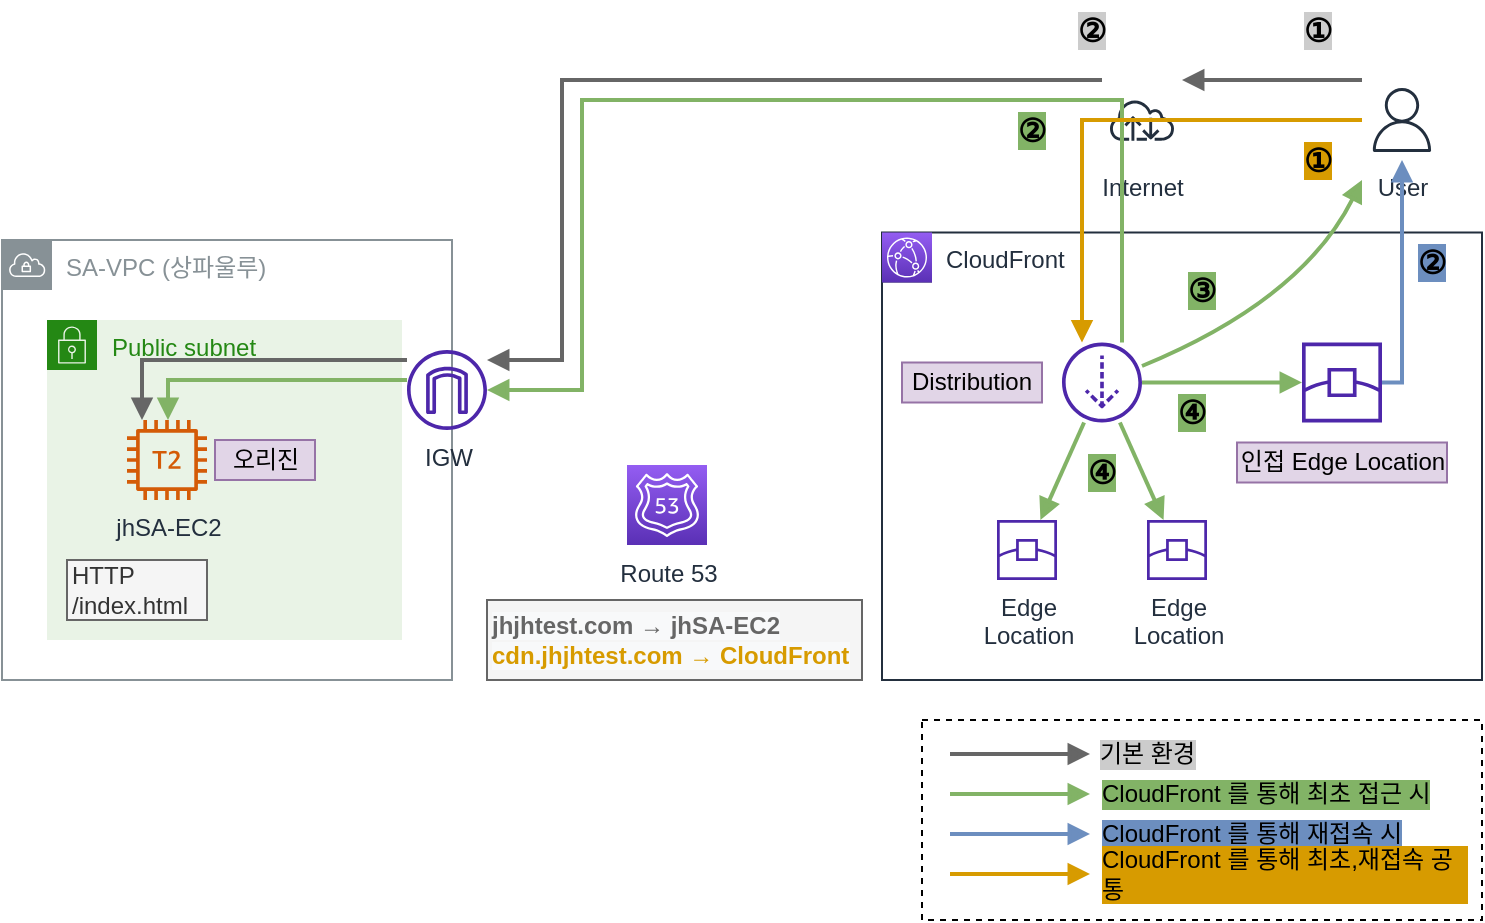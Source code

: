 <mxfile version="20.6.2" type="device"><diagram id="uu7v7_2C_GWN4xiTmrq5" name="페이지-1"><mxGraphModel dx="1106" dy="892" grid="1" gridSize="10" guides="1" tooltips="1" connect="1" arrows="1" fold="1" page="1" pageScale="1" pageWidth="827" pageHeight="1169" math="0" shadow="0"><root><mxCell id="0"/><mxCell id="1" parent="0"/><mxCell id="09tXupApQZX2YrXGSCV0-3" value="SA-VPC (상파울루)" style="sketch=0;outlineConnect=0;gradientColor=none;html=1;whiteSpace=wrap;fontSize=12;fontStyle=0;shape=mxgraph.aws4.group;grIcon=mxgraph.aws4.group_vpc;strokeColor=#879196;fillColor=none;verticalAlign=top;align=left;spacingLeft=30;fontColor=#879196;dashed=0;" parent="1" vertex="1"><mxGeometry x="40" y="140" width="225" height="220" as="geometry"/></mxCell><mxCell id="09tXupApQZX2YrXGSCV0-2" value="Public subnet" style="points=[[0,0],[0.25,0],[0.5,0],[0.75,0],[1,0],[1,0.25],[1,0.5],[1,0.75],[1,1],[0.75,1],[0.5,1],[0.25,1],[0,1],[0,0.75],[0,0.5],[0,0.25]];outlineConnect=0;gradientColor=none;html=1;whiteSpace=wrap;fontSize=12;fontStyle=0;container=1;pointerEvents=0;collapsible=0;recursiveResize=0;shape=mxgraph.aws4.group;grIcon=mxgraph.aws4.group_security_group;grStroke=0;strokeColor=#248814;fillColor=#E9F3E6;verticalAlign=top;align=left;spacingLeft=30;fontColor=#248814;dashed=0;" parent="1" vertex="1"><mxGeometry x="62.5" y="180" width="177.5" height="160" as="geometry"/></mxCell><mxCell id="09tXupApQZX2YrXGSCV0-4" value="jhSA-EC2" style="sketch=0;outlineConnect=0;fontColor=#232F3E;gradientColor=none;fillColor=#D45B07;strokeColor=none;dashed=0;verticalLabelPosition=bottom;verticalAlign=top;align=center;html=1;fontSize=12;fontStyle=0;aspect=fixed;pointerEvents=1;shape=mxgraph.aws4.t2_instance;" parent="1" vertex="1"><mxGeometry x="102.5" y="230" width="40" height="40" as="geometry"/></mxCell><mxCell id="09tXupApQZX2YrXGSCV0-5" value="HTTP&lt;br&gt;&lt;div style=&quot;&quot;&gt;&lt;span style=&quot;background-color: initial;&quot;&gt;/index.html&lt;/span&gt;&lt;/div&gt;" style="text;html=1;strokeColor=#666666;fillColor=#f5f5f5;align=left;verticalAlign=middle;whiteSpace=wrap;rounded=0;fontSize=12;fontColor=#333333;" parent="1" vertex="1"><mxGeometry x="72.5" y="300" width="70" height="30" as="geometry"/></mxCell><mxCell id="09tXupApQZX2YrXGSCV0-6" value="오리진" style="text;html=1;strokeColor=#9673a6;fillColor=#e1d5e7;align=center;verticalAlign=middle;whiteSpace=wrap;rounded=0;" parent="1" vertex="1"><mxGeometry x="146.5" y="240" width="50" height="20" as="geometry"/></mxCell><mxCell id="7UYzsFt0j6XOL-zkLfK6-21" style="edgeStyle=orthogonalEdgeStyle;rounded=0;orthogonalLoop=1;jettySize=auto;html=1;strokeWidth=2;endArrow=block;endFill=1;fillColor=#f5f5f5;strokeColor=#666666;" parent="1" source="09tXupApQZX2YrXGSCV0-7" target="09tXupApQZX2YrXGSCV0-4" edge="1"><mxGeometry relative="1" as="geometry"><Array as="points"><mxPoint x="110" y="200"/></Array></mxGeometry></mxCell><mxCell id="7UYzsFt0j6XOL-zkLfK6-33" style="edgeStyle=orthogonalEdgeStyle;rounded=0;orthogonalLoop=1;jettySize=auto;html=1;strokeWidth=2;endArrow=block;endFill=1;fillColor=#d5e8d4;strokeColor=#82b366;" parent="1" source="09tXupApQZX2YrXGSCV0-7" target="09tXupApQZX2YrXGSCV0-4" edge="1"><mxGeometry relative="1" as="geometry"><Array as="points"><mxPoint x="123" y="210"/></Array></mxGeometry></mxCell><mxCell id="09tXupApQZX2YrXGSCV0-7" value="IGW" style="sketch=0;outlineConnect=0;fontColor=#232F3E;gradientColor=none;fillColor=#4D27AA;strokeColor=none;dashed=0;verticalLabelPosition=bottom;verticalAlign=top;align=center;html=1;fontSize=12;fontStyle=0;aspect=fixed;pointerEvents=1;shape=mxgraph.aws4.internet_gateway;" parent="1" vertex="1"><mxGeometry x="242.5" y="195" width="40" height="40" as="geometry"/></mxCell><mxCell id="09tXupApQZX2YrXGSCV0-8" value="Route 53" style="sketch=0;points=[[0,0,0],[0.25,0,0],[0.5,0,0],[0.75,0,0],[1,0,0],[0,1,0],[0.25,1,0],[0.5,1,0],[0.75,1,0],[1,1,0],[0,0.25,0],[0,0.5,0],[0,0.75,0],[1,0.25,0],[1,0.5,0],[1,0.75,0]];outlineConnect=0;fontColor=#232F3E;gradientColor=#945DF2;gradientDirection=north;fillColor=#5A30B5;strokeColor=#ffffff;dashed=0;verticalLabelPosition=bottom;verticalAlign=top;align=center;html=1;fontSize=12;fontStyle=0;aspect=fixed;shape=mxgraph.aws4.resourceIcon;resIcon=mxgraph.aws4.route_53;" parent="1" vertex="1"><mxGeometry x="352.5" y="252.5" width="40" height="40" as="geometry"/></mxCell><mxCell id="09tXupApQZX2YrXGSCV0-9" value="&lt;span style=&quot;font-family: Helvetica; font-size: 12px; font-style: normal; font-variant-ligatures: normal; font-variant-caps: normal; letter-spacing: normal; orphans: 2; text-indent: 0px; text-transform: none; widows: 2; word-spacing: 0px; -webkit-text-stroke-width: 0px; background-color: rgb(248, 249, 250); text-decoration-thickness: initial; text-decoration-style: initial; text-decoration-color: initial; float: none; display: inline !important;&quot;&gt;&lt;font style=&quot;&quot; color=&quot;#666666&quot;&gt;&lt;b&gt;jhjhtest.com → jhSA-EC2&lt;/b&gt;&lt;/font&gt;&lt;/span&gt;&lt;br style=&quot;color: rgb(35, 47, 62); font-family: Helvetica; font-size: 12px; font-style: normal; font-variant-ligatures: normal; font-variant-caps: normal; font-weight: 400; letter-spacing: normal; orphans: 2; text-indent: 0px; text-transform: none; widows: 2; word-spacing: 0px; -webkit-text-stroke-width: 0px; background-color: rgb(248, 249, 250); text-decoration-thickness: initial; text-decoration-style: initial; text-decoration-color: initial;&quot;&gt;&lt;span style=&quot;font-family: Helvetica; font-size: 12px; font-style: normal; font-variant-ligatures: normal; font-variant-caps: normal; letter-spacing: normal; orphans: 2; text-indent: 0px; text-transform: none; widows: 2; word-spacing: 0px; -webkit-text-stroke-width: 0px; background-color: rgb(248, 249, 250); text-decoration-thickness: initial; text-decoration-style: initial; text-decoration-color: initial; float: none; display: inline !important;&quot;&gt;&lt;b style=&quot;&quot;&gt;&lt;font color=&quot;#d79b00&quot;&gt;cdn.jhjhtest.com → CloudFront&lt;/font&gt;&lt;/b&gt;&lt;/span&gt;" style="text;html=1;strokeColor=#666666;fillColor=#f5f5f5;align=left;verticalAlign=middle;whiteSpace=wrap;rounded=0;fontColor=#333333;" parent="1" vertex="1"><mxGeometry x="282.5" y="320" width="187.5" height="40" as="geometry"/></mxCell><mxCell id="09tXupApQZX2YrXGSCV0-10" value="CloudFront" style="points=[[0,0],[0.25,0],[0.5,0],[0.75,0],[1,0],[1,0.25],[1,0.5],[1,0.75],[1,1],[0.75,1],[0.5,1],[0.25,1],[0,1],[0,0.75],[0,0.5],[0,0.25]];outlineConnect=0;gradientColor=none;html=1;whiteSpace=wrap;fontSize=12;fontStyle=0;container=1;pointerEvents=0;collapsible=0;recursiveResize=0;shape=mxgraph.aws4.group;grIcon=mxgraph.aws4.group_aws_cloud_alt;strokeColor=#232F3E;fillColor=none;verticalAlign=top;align=left;spacingLeft=30;fontColor=#232F3E;dashed=0;" parent="1" vertex="1"><mxGeometry x="480" y="136.25" width="300" height="223.75" as="geometry"/></mxCell><mxCell id="09tXupApQZX2YrXGSCV0-11" value="" style="sketch=0;points=[[0,0,0],[0.25,0,0],[0.5,0,0],[0.75,0,0],[1,0,0],[0,1,0],[0.25,1,0],[0.5,1,0],[0.75,1,0],[1,1,0],[0,0.25,0],[0,0.5,0],[0,0.75,0],[1,0.25,0],[1,0.5,0],[1,0.75,0]];outlineConnect=0;fontColor=#232F3E;gradientColor=#945DF2;gradientDirection=north;fillColor=#5A30B5;strokeColor=#ffffff;dashed=0;verticalLabelPosition=bottom;verticalAlign=top;align=center;html=1;fontSize=12;fontStyle=0;aspect=fixed;shape=mxgraph.aws4.resourceIcon;resIcon=mxgraph.aws4.cloudfront;" parent="09tXupApQZX2YrXGSCV0-10" vertex="1"><mxGeometry width="25" height="25" as="geometry"/></mxCell><mxCell id="7UYzsFt0j6XOL-zkLfK6-35" style="edgeStyle=orthogonalEdgeStyle;rounded=0;orthogonalLoop=1;jettySize=auto;html=1;strokeWidth=2;endArrow=block;endFill=1;fillColor=#d5e8d4;strokeColor=#82b366;" parent="09tXupApQZX2YrXGSCV0-10" source="09tXupApQZX2YrXGSCV0-12" target="09tXupApQZX2YrXGSCV0-14" edge="1"><mxGeometry relative="1" as="geometry"/></mxCell><mxCell id="09tXupApQZX2YrXGSCV0-12" value="" style="sketch=0;outlineConnect=0;fontColor=#232F3E;gradientColor=none;fillColor=#4D27AA;strokeColor=none;dashed=0;verticalLabelPosition=bottom;verticalAlign=top;align=center;html=1;fontSize=12;fontStyle=0;aspect=fixed;pointerEvents=1;shape=mxgraph.aws4.download_distribution;" parent="09tXupApQZX2YrXGSCV0-10" vertex="1"><mxGeometry x="90" y="55" width="40" height="40" as="geometry"/></mxCell><mxCell id="09tXupApQZX2YrXGSCV0-13" value="Distribution" style="text;html=1;strokeColor=#9673a6;fillColor=#e1d5e7;align=center;verticalAlign=middle;whiteSpace=wrap;rounded=0;" parent="09tXupApQZX2YrXGSCV0-10" vertex="1"><mxGeometry x="10" y="65" width="70" height="20" as="geometry"/></mxCell><mxCell id="09tXupApQZX2YrXGSCV0-14" value="" style="sketch=0;outlineConnect=0;fontColor=#232F3E;gradientColor=none;fillColor=#4D27AA;strokeColor=none;dashed=0;verticalLabelPosition=bottom;verticalAlign=top;align=center;html=1;fontSize=12;fontStyle=0;aspect=fixed;pointerEvents=1;shape=mxgraph.aws4.edge_location;" parent="09tXupApQZX2YrXGSCV0-10" vertex="1"><mxGeometry x="210" y="55" width="40" height="40" as="geometry"/></mxCell><mxCell id="09tXupApQZX2YrXGSCV0-15" value="인접 Edge Location" style="text;html=1;strokeColor=#9673a6;fillColor=#e1d5e7;align=center;verticalAlign=middle;whiteSpace=wrap;rounded=0;" parent="09tXupApQZX2YrXGSCV0-10" vertex="1"><mxGeometry x="177.5" y="105" width="105" height="20" as="geometry"/></mxCell><mxCell id="09tXupApQZX2YrXGSCV0-16" value="Edge&lt;br&gt;Location" style="sketch=0;outlineConnect=0;fontColor=#232F3E;gradientColor=none;fillColor=#4D27AA;strokeColor=none;dashed=0;verticalLabelPosition=bottom;verticalAlign=top;align=center;html=1;fontSize=12;fontStyle=0;aspect=fixed;pointerEvents=1;shape=mxgraph.aws4.edge_location;" parent="09tXupApQZX2YrXGSCV0-10" vertex="1"><mxGeometry x="57.5" y="143.75" width="30" height="30" as="geometry"/></mxCell><mxCell id="09tXupApQZX2YrXGSCV0-17" value="Edge&lt;br&gt;Location" style="sketch=0;outlineConnect=0;fontColor=#232F3E;gradientColor=none;fillColor=#4D27AA;strokeColor=none;dashed=0;verticalLabelPosition=bottom;verticalAlign=top;align=center;html=1;fontSize=12;fontStyle=0;aspect=fixed;pointerEvents=1;shape=mxgraph.aws4.edge_location;" parent="09tXupApQZX2YrXGSCV0-10" vertex="1"><mxGeometry x="132.5" y="143.75" width="30" height="30" as="geometry"/></mxCell><mxCell id="7UYzsFt0j6XOL-zkLfK6-36" value="" style="endArrow=block;html=1;rounded=0;strokeWidth=2;fillColor=#d5e8d4;strokeColor=#82b366;endFill=1;" parent="09tXupApQZX2YrXGSCV0-10" source="09tXupApQZX2YrXGSCV0-12" target="09tXupApQZX2YrXGSCV0-16" edge="1"><mxGeometry width="50" height="50" relative="1" as="geometry"><mxPoint x="-80" y="143.75" as="sourcePoint"/><mxPoint x="-30" y="93.75" as="targetPoint"/></mxGeometry></mxCell><mxCell id="7UYzsFt0j6XOL-zkLfK6-37" value="" style="endArrow=block;html=1;rounded=0;strokeWidth=2;endFill=1;fillColor=#d5e8d4;strokeColor=#82b366;" parent="09tXupApQZX2YrXGSCV0-10" source="09tXupApQZX2YrXGSCV0-12" target="09tXupApQZX2YrXGSCV0-17" edge="1"><mxGeometry width="50" height="50" relative="1" as="geometry"><mxPoint x="-30" y="325.75" as="sourcePoint"/><mxPoint x="20" y="275.75" as="targetPoint"/></mxGeometry></mxCell><mxCell id="7UYzsFt0j6XOL-zkLfK6-40" value="③" style="text;html=1;strokeColor=none;fillColor=none;align=center;verticalAlign=middle;whiteSpace=wrap;rounded=0;fontSize=16;labelBackgroundColor=#82B366;fontStyle=1" parent="09tXupApQZX2YrXGSCV0-10" vertex="1"><mxGeometry x="140" y="13.75" width="40" height="30" as="geometry"/></mxCell><mxCell id="7UYzsFt0j6XOL-zkLfK6-41" value="④" style="text;html=1;strokeColor=none;fillColor=none;align=center;verticalAlign=middle;whiteSpace=wrap;rounded=0;labelBackgroundColor=#82B366;fontSize=16;fontStyle=1" parent="09tXupApQZX2YrXGSCV0-10" vertex="1"><mxGeometry x="140" y="75" width="30" height="30" as="geometry"/></mxCell><mxCell id="7UYzsFt0j6XOL-zkLfK6-42" value="④" style="text;html=1;strokeColor=none;fillColor=none;align=center;verticalAlign=middle;whiteSpace=wrap;rounded=0;labelBackgroundColor=#82B366;fontSize=16;fontStyle=1" parent="09tXupApQZX2YrXGSCV0-10" vertex="1"><mxGeometry x="95" y="105" width="30" height="30" as="geometry"/></mxCell><mxCell id="7UYzsFt0j6XOL-zkLfK6-44" value="②" style="text;html=1;strokeColor=none;fillColor=none;align=center;verticalAlign=middle;whiteSpace=wrap;rounded=0;labelBackgroundColor=#6C8EBF;fontSize=16;fontStyle=1" parent="09tXupApQZX2YrXGSCV0-10" vertex="1"><mxGeometry x="260" width="30" height="30" as="geometry"/></mxCell><mxCell id="7UYzsFt0j6XOL-zkLfK6-26" style="edgeStyle=orthogonalEdgeStyle;rounded=0;orthogonalLoop=1;jettySize=auto;html=1;strokeWidth=2;endArrow=block;endFill=1;fillColor=#f5f5f5;strokeColor=#666666;" parent="1" edge="1"><mxGeometry relative="1" as="geometry"><mxPoint x="720" y="60" as="sourcePoint"/><mxPoint x="630" y="60" as="targetPoint"/></mxGeometry></mxCell><mxCell id="09tXupApQZX2YrXGSCV0-19" value="User" style="sketch=0;outlineConnect=0;fontColor=#232F3E;gradientColor=none;strokeColor=#232F3E;fillColor=#ffffff;dashed=0;verticalLabelPosition=bottom;verticalAlign=top;align=center;html=1;fontSize=12;fontStyle=0;aspect=fixed;shape=mxgraph.aws4.resourceIcon;resIcon=mxgraph.aws4.user;" parent="1" vertex="1"><mxGeometry x="720" y="60" width="40" height="40" as="geometry"/></mxCell><mxCell id="7UYzsFt0j6XOL-zkLfK6-10" value="" style="rounded=0;whiteSpace=wrap;html=1;labelBackgroundColor=none;fontColor=#000000;dashed=1;" parent="1" vertex="1"><mxGeometry x="500" y="380" width="280" height="100" as="geometry"/></mxCell><mxCell id="7UYzsFt0j6XOL-zkLfK6-11" value="" style="endArrow=block;html=1;rounded=0;strokeColor=#666666;strokeWidth=2;endFill=1;fillColor=#f5f5f5;" parent="1" edge="1"><mxGeometry width="50" height="50" relative="1" as="geometry"><mxPoint x="514" y="397" as="sourcePoint"/><mxPoint x="584" y="397" as="targetPoint"/></mxGeometry></mxCell><mxCell id="7UYzsFt0j6XOL-zkLfK6-12" value="" style="endArrow=block;html=1;rounded=0;strokeColor=#82b366;strokeWidth=2;endFill=1;fillColor=#d5e8d4;" parent="1" edge="1"><mxGeometry width="50" height="50" relative="1" as="geometry"><mxPoint x="514" y="417" as="sourcePoint"/><mxPoint x="584" y="417" as="targetPoint"/></mxGeometry></mxCell><mxCell id="7UYzsFt0j6XOL-zkLfK6-14" value="기본 환경" style="text;html=1;strokeColor=none;fillColor=none;align=left;verticalAlign=middle;whiteSpace=wrap;rounded=0;fontColor=#000000;labelBackgroundColor=#CCCCCC;" parent="1" vertex="1"><mxGeometry x="587" y="382" width="60" height="30" as="geometry"/></mxCell><mxCell id="7UYzsFt0j6XOL-zkLfK6-15" value="CloudFront 를 통해 최초 접근 시" style="text;html=1;strokeColor=none;fillColor=none;align=left;verticalAlign=middle;whiteSpace=wrap;rounded=0;labelBackgroundColor=#82B366;" parent="1" vertex="1"><mxGeometry x="588" y="407" width="185" height="20" as="geometry"/></mxCell><mxCell id="7UYzsFt0j6XOL-zkLfK6-22" value="①" style="text;html=1;strokeColor=none;fillColor=none;align=center;verticalAlign=middle;whiteSpace=wrap;rounded=0;fontSize=16;fontStyle=1;labelBackgroundColor=#CCCCCC;" parent="1" vertex="1"><mxGeometry x="682.5" y="25" width="30" height="20" as="geometry"/></mxCell><mxCell id="7UYzsFt0j6XOL-zkLfK6-23" value="②" style="text;html=1;strokeColor=none;fillColor=none;align=center;verticalAlign=middle;whiteSpace=wrap;rounded=0;labelBackgroundColor=#CCCCCC;fontSize=16;fontStyle=1" parent="1" vertex="1"><mxGeometry x="570" y="20" width="30" height="30" as="geometry"/></mxCell><mxCell id="7UYzsFt0j6XOL-zkLfK6-32" style="edgeStyle=orthogonalEdgeStyle;rounded=0;orthogonalLoop=1;jettySize=auto;html=1;strokeWidth=2;endArrow=block;endFill=1;fillColor=#f5f5f5;strokeColor=#666666;" parent="1" source="09tXupApQZX2YrXGSCV0-18" target="09tXupApQZX2YrXGSCV0-7" edge="1"><mxGeometry relative="1" as="geometry"><Array as="points"><mxPoint x="320" y="60"/><mxPoint x="320" y="200"/></Array></mxGeometry></mxCell><mxCell id="09tXupApQZX2YrXGSCV0-18" value="Internet" style="sketch=0;outlineConnect=0;fontColor=#232F3E;gradientColor=none;strokeColor=#232F3E;fillColor=#ffffff;dashed=0;verticalLabelPosition=bottom;verticalAlign=top;align=center;html=1;fontSize=12;fontStyle=0;aspect=fixed;shape=mxgraph.aws4.resourceIcon;resIcon=mxgraph.aws4.internet;" parent="1" vertex="1"><mxGeometry x="590" y="60" width="40" height="40" as="geometry"/></mxCell><mxCell id="7UYzsFt0j6XOL-zkLfK6-31" style="edgeStyle=orthogonalEdgeStyle;rounded=0;orthogonalLoop=1;jettySize=auto;html=1;strokeWidth=2;endArrow=block;endFill=1;fillColor=#d5e8d4;strokeColor=#82b366;" parent="1" source="09tXupApQZX2YrXGSCV0-12" target="09tXupApQZX2YrXGSCV0-7" edge="1"><mxGeometry relative="1" as="geometry"><Array as="points"><mxPoint x="600" y="70"/><mxPoint x="330" y="70"/><mxPoint x="330" y="215"/></Array></mxGeometry></mxCell><mxCell id="7UYzsFt0j6XOL-zkLfK6-30" style="edgeStyle=orthogonalEdgeStyle;rounded=0;orthogonalLoop=1;jettySize=auto;html=1;strokeWidth=2;endArrow=block;endFill=1;fillColor=#ffe6cc;strokeColor=#d79b00;" parent="1" source="09tXupApQZX2YrXGSCV0-19" target="09tXupApQZX2YrXGSCV0-12" edge="1"><mxGeometry relative="1" as="geometry"><Array as="points"><mxPoint x="580" y="80"/></Array></mxGeometry></mxCell><mxCell id="7UYzsFt0j6XOL-zkLfK6-34" value="" style="curved=1;endArrow=block;html=1;rounded=0;strokeWidth=2;fillColor=#d5e8d4;strokeColor=#82b366;endFill=1;" parent="1" source="09tXupApQZX2YrXGSCV0-12" edge="1"><mxGeometry width="50" height="50" relative="1" as="geometry"><mxPoint x="400" y="220" as="sourcePoint"/><mxPoint x="720" y="110" as="targetPoint"/><Array as="points"><mxPoint x="690" y="170"/></Array></mxGeometry></mxCell><mxCell id="7UYzsFt0j6XOL-zkLfK6-38" value="①" style="text;html=1;strokeColor=none;fillColor=none;align=center;verticalAlign=middle;whiteSpace=wrap;rounded=0;fontSize=16;fontStyle=1;labelBackgroundColor=#D79B00;" parent="1" vertex="1"><mxGeometry x="682.5" y="90" width="30" height="20" as="geometry"/></mxCell><mxCell id="7UYzsFt0j6XOL-zkLfK6-39" value="②" style="text;html=1;strokeColor=none;fillColor=none;align=center;verticalAlign=middle;whiteSpace=wrap;rounded=0;labelBackgroundColor=#82B366;fontSize=16;fontStyle=1" parent="1" vertex="1"><mxGeometry x="540" y="70" width="30" height="30" as="geometry"/></mxCell><mxCell id="7UYzsFt0j6XOL-zkLfK6-43" style="edgeStyle=orthogonalEdgeStyle;rounded=0;orthogonalLoop=1;jettySize=auto;html=1;strokeWidth=2;endArrow=block;endFill=1;fillColor=#dae8fc;strokeColor=#6c8ebf;" parent="1" source="09tXupApQZX2YrXGSCV0-14" target="09tXupApQZX2YrXGSCV0-19" edge="1"><mxGeometry relative="1" as="geometry"><Array as="points"><mxPoint x="740" y="211"/></Array></mxGeometry></mxCell><mxCell id="7UYzsFt0j6XOL-zkLfK6-45" value="" style="endArrow=block;html=1;rounded=0;strokeColor=#6c8ebf;strokeWidth=2;endFill=1;fillColor=#dae8fc;" parent="1" edge="1"><mxGeometry width="50" height="50" relative="1" as="geometry"><mxPoint x="514" y="437" as="sourcePoint"/><mxPoint x="584" y="437" as="targetPoint"/></mxGeometry></mxCell><mxCell id="7UYzsFt0j6XOL-zkLfK6-46" value="CloudFront 를 통해 재접속 시" style="text;html=1;strokeColor=none;fillColor=none;align=left;verticalAlign=middle;whiteSpace=wrap;rounded=0;labelBackgroundColor=#6C8EBF;" parent="1" vertex="1"><mxGeometry x="588" y="427" width="185" height="20" as="geometry"/></mxCell><mxCell id="7UYzsFt0j6XOL-zkLfK6-47" value="" style="endArrow=block;html=1;rounded=0;strokeColor=#d79b00;strokeWidth=2;endFill=1;fillColor=#ffe6cc;" parent="1" edge="1"><mxGeometry width="50" height="50" relative="1" as="geometry"><mxPoint x="514" y="457" as="sourcePoint"/><mxPoint x="584" y="457" as="targetPoint"/></mxGeometry></mxCell><mxCell id="7UYzsFt0j6XOL-zkLfK6-48" value="CloudFront 를 통해 최초,재접속 공통" style="text;html=1;strokeColor=none;fillColor=none;align=left;verticalAlign=middle;whiteSpace=wrap;rounded=0;labelBackgroundColor=#D79B00;" parent="1" vertex="1"><mxGeometry x="588" y="447" width="185" height="20" as="geometry"/></mxCell></root></mxGraphModel></diagram></mxfile>